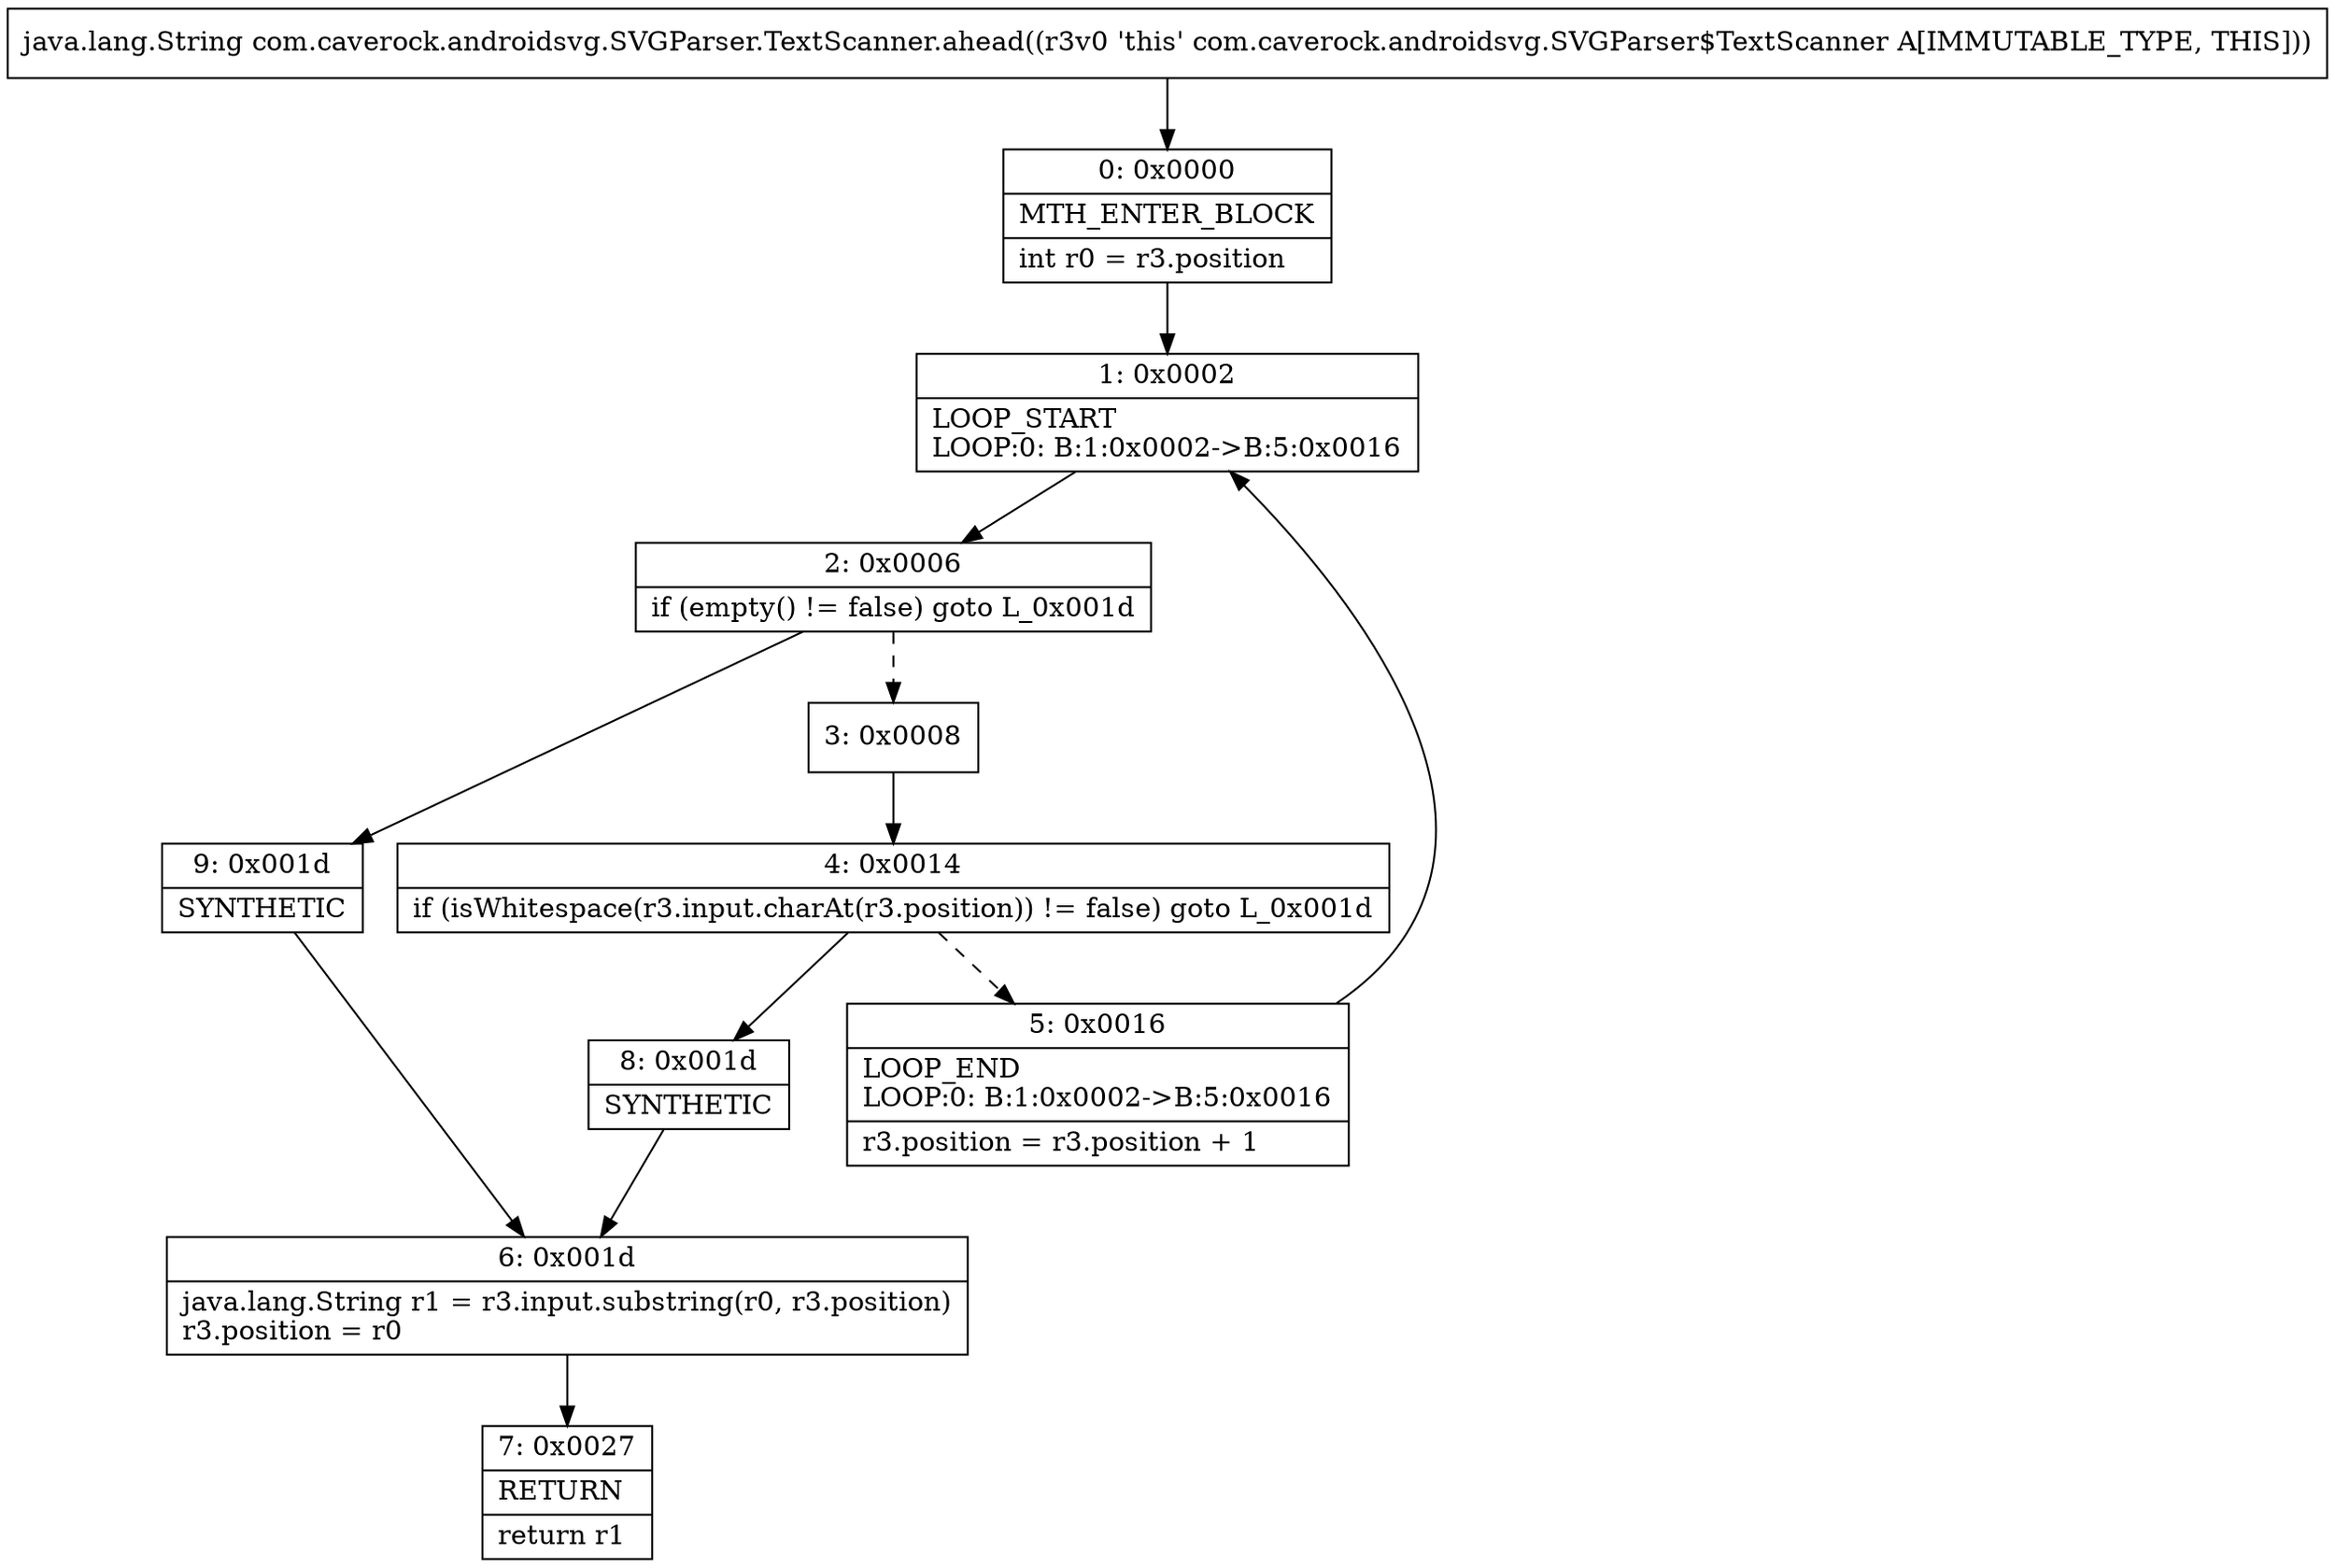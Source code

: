 digraph "CFG forcom.caverock.androidsvg.SVGParser.TextScanner.ahead()Ljava\/lang\/String;" {
Node_0 [shape=record,label="{0\:\ 0x0000|MTH_ENTER_BLOCK\l|int r0 = r3.position\l}"];
Node_1 [shape=record,label="{1\:\ 0x0002|LOOP_START\lLOOP:0: B:1:0x0002\-\>B:5:0x0016\l}"];
Node_2 [shape=record,label="{2\:\ 0x0006|if (empty() != false) goto L_0x001d\l}"];
Node_3 [shape=record,label="{3\:\ 0x0008}"];
Node_4 [shape=record,label="{4\:\ 0x0014|if (isWhitespace(r3.input.charAt(r3.position)) != false) goto L_0x001d\l}"];
Node_5 [shape=record,label="{5\:\ 0x0016|LOOP_END\lLOOP:0: B:1:0x0002\-\>B:5:0x0016\l|r3.position = r3.position + 1\l}"];
Node_6 [shape=record,label="{6\:\ 0x001d|java.lang.String r1 = r3.input.substring(r0, r3.position)\lr3.position = r0\l}"];
Node_7 [shape=record,label="{7\:\ 0x0027|RETURN\l|return r1\l}"];
Node_8 [shape=record,label="{8\:\ 0x001d|SYNTHETIC\l}"];
Node_9 [shape=record,label="{9\:\ 0x001d|SYNTHETIC\l}"];
MethodNode[shape=record,label="{java.lang.String com.caverock.androidsvg.SVGParser.TextScanner.ahead((r3v0 'this' com.caverock.androidsvg.SVGParser$TextScanner A[IMMUTABLE_TYPE, THIS])) }"];
MethodNode -> Node_0;
Node_0 -> Node_1;
Node_1 -> Node_2;
Node_2 -> Node_3[style=dashed];
Node_2 -> Node_9;
Node_3 -> Node_4;
Node_4 -> Node_5[style=dashed];
Node_4 -> Node_8;
Node_5 -> Node_1;
Node_6 -> Node_7;
Node_8 -> Node_6;
Node_9 -> Node_6;
}

